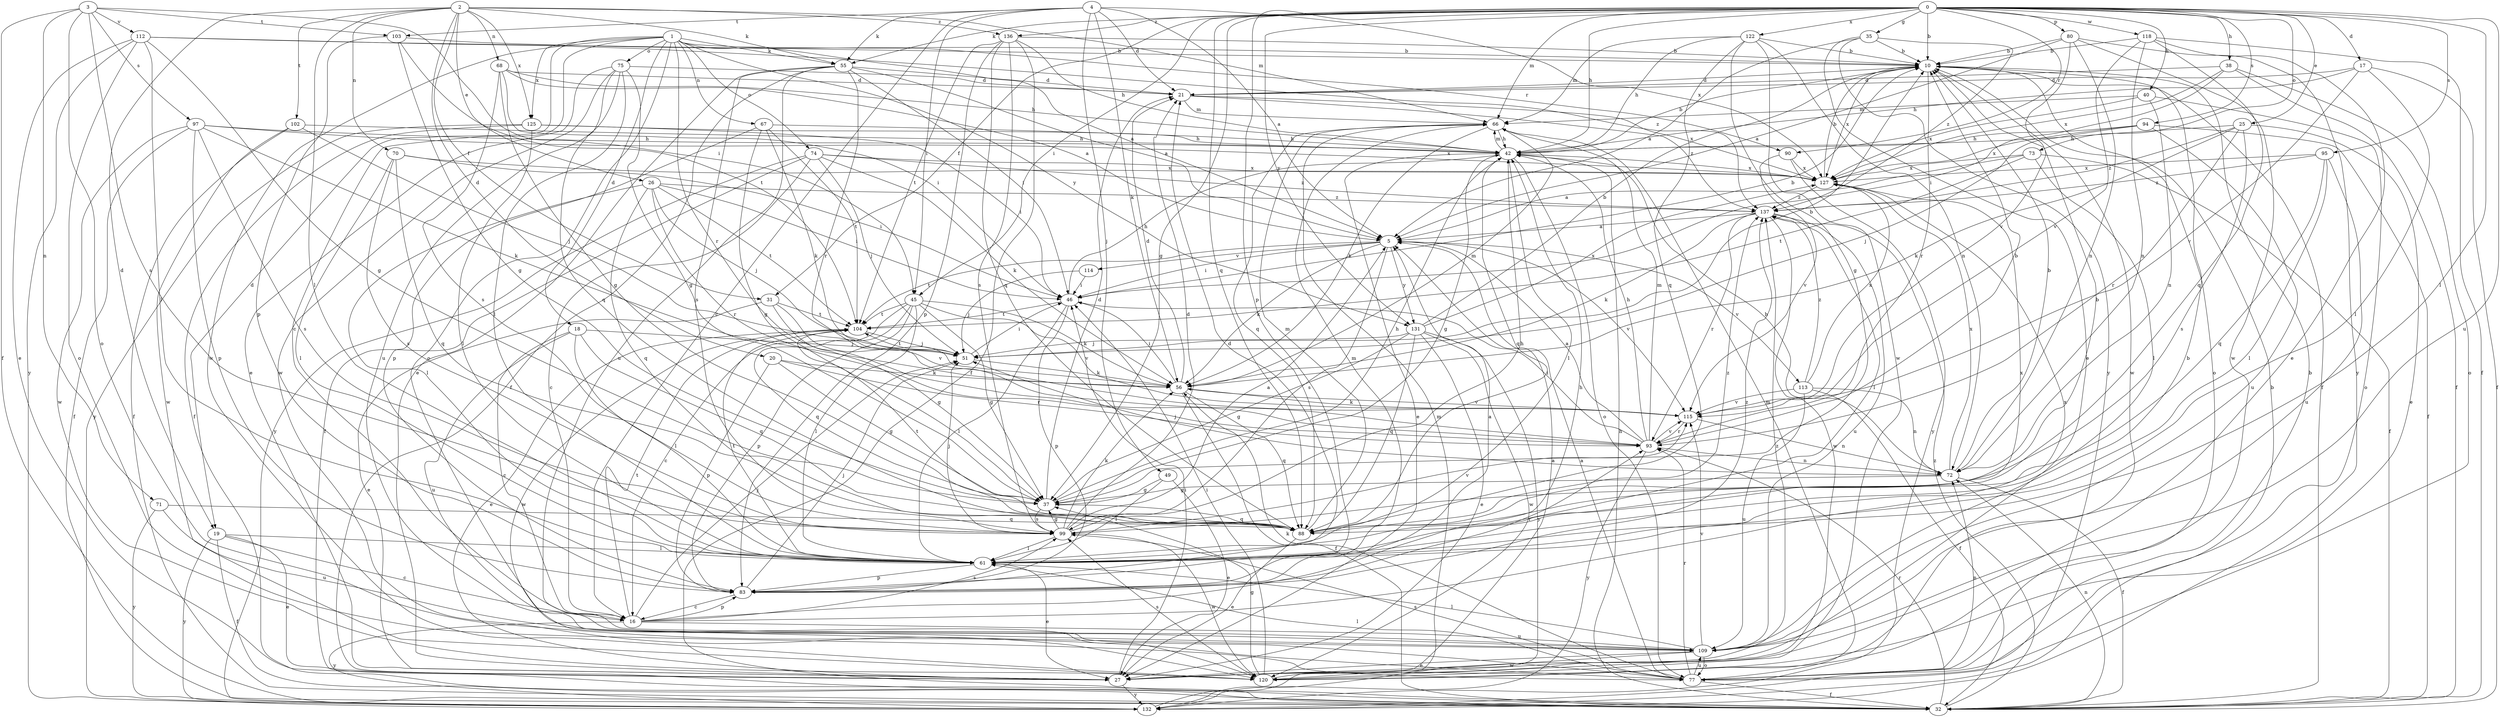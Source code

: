 strict digraph  {
0;
1;
2;
3;
4;
5;
10;
16;
17;
18;
19;
20;
21;
25;
26;
27;
31;
32;
35;
37;
38;
40;
42;
45;
46;
49;
51;
55;
56;
61;
66;
67;
68;
70;
71;
72;
73;
74;
75;
77;
80;
83;
88;
90;
93;
94;
95;
97;
99;
102;
103;
104;
109;
112;
113;
114;
115;
118;
120;
122;
125;
127;
131;
132;
136;
137;
0 -> 10  [label=b];
0 -> 17  [label=d];
0 -> 25  [label=e];
0 -> 31  [label=f];
0 -> 35  [label=g];
0 -> 37  [label=g];
0 -> 38  [label=h];
0 -> 40  [label=h];
0 -> 42  [label=h];
0 -> 45  [label=i];
0 -> 55  [label=k];
0 -> 61  [label=l];
0 -> 66  [label=m];
0 -> 73  [label=o];
0 -> 80  [label=p];
0 -> 83  [label=p];
0 -> 88  [label=q];
0 -> 90  [label=r];
0 -> 94  [label=s];
0 -> 95  [label=s];
0 -> 109  [label=u];
0 -> 118  [label=w];
0 -> 122  [label=x];
0 -> 131  [label=y];
0 -> 136  [label=z];
1 -> 5  [label=a];
1 -> 16  [label=c];
1 -> 18  [label=d];
1 -> 19  [label=d];
1 -> 55  [label=k];
1 -> 67  [label=n];
1 -> 74  [label=o];
1 -> 75  [label=o];
1 -> 77  [label=o];
1 -> 90  [label=r];
1 -> 93  [label=r];
1 -> 120  [label=w];
1 -> 125  [label=x];
1 -> 131  [label=y];
2 -> 19  [label=d];
2 -> 20  [label=d];
2 -> 26  [label=e];
2 -> 31  [label=f];
2 -> 55  [label=k];
2 -> 61  [label=l];
2 -> 66  [label=m];
2 -> 68  [label=n];
2 -> 70  [label=n];
2 -> 102  [label=t];
2 -> 125  [label=x];
2 -> 136  [label=z];
3 -> 32  [label=f];
3 -> 45  [label=i];
3 -> 71  [label=n];
3 -> 77  [label=o];
3 -> 97  [label=s];
3 -> 99  [label=s];
3 -> 103  [label=t];
3 -> 112  [label=v];
4 -> 5  [label=a];
4 -> 16  [label=c];
4 -> 21  [label=d];
4 -> 45  [label=i];
4 -> 49  [label=j];
4 -> 55  [label=k];
4 -> 56  [label=k];
4 -> 103  [label=t];
4 -> 127  [label=x];
5 -> 46  [label=i];
5 -> 56  [label=k];
5 -> 99  [label=s];
5 -> 104  [label=t];
5 -> 113  [label=v];
5 -> 114  [label=v];
5 -> 115  [label=v];
5 -> 131  [label=y];
10 -> 21  [label=d];
10 -> 32  [label=f];
10 -> 77  [label=o];
10 -> 93  [label=r];
10 -> 120  [label=w];
10 -> 127  [label=x];
16 -> 42  [label=h];
16 -> 51  [label=j];
16 -> 83  [label=p];
16 -> 99  [label=s];
16 -> 104  [label=t];
16 -> 109  [label=u];
16 -> 127  [label=x];
16 -> 132  [label=y];
17 -> 21  [label=d];
17 -> 32  [label=f];
17 -> 42  [label=h];
17 -> 61  [label=l];
17 -> 115  [label=v];
18 -> 16  [label=c];
18 -> 51  [label=j];
18 -> 61  [label=l];
18 -> 88  [label=q];
18 -> 109  [label=u];
19 -> 16  [label=c];
19 -> 27  [label=e];
19 -> 32  [label=f];
19 -> 61  [label=l];
19 -> 132  [label=y];
20 -> 37  [label=g];
20 -> 56  [label=k];
20 -> 83  [label=p];
20 -> 93  [label=r];
21 -> 66  [label=m];
21 -> 127  [label=x];
21 -> 137  [label=z];
25 -> 27  [label=e];
25 -> 42  [label=h];
25 -> 56  [label=k];
25 -> 93  [label=r];
25 -> 99  [label=s];
25 -> 137  [label=z];
26 -> 46  [label=i];
26 -> 51  [label=j];
26 -> 61  [label=l];
26 -> 88  [label=q];
26 -> 93  [label=r];
26 -> 104  [label=t];
26 -> 137  [label=z];
27 -> 46  [label=i];
27 -> 132  [label=y];
27 -> 137  [label=z];
31 -> 27  [label=e];
31 -> 37  [label=g];
31 -> 104  [label=t];
31 -> 115  [label=v];
32 -> 42  [label=h];
32 -> 72  [label=n];
32 -> 93  [label=r];
32 -> 137  [label=z];
35 -> 5  [label=a];
35 -> 10  [label=b];
35 -> 27  [label=e];
35 -> 132  [label=y];
35 -> 137  [label=z];
37 -> 21  [label=d];
37 -> 42  [label=h];
37 -> 88  [label=q];
37 -> 99  [label=s];
38 -> 21  [label=d];
38 -> 32  [label=f];
38 -> 46  [label=i];
38 -> 77  [label=o];
38 -> 127  [label=x];
40 -> 66  [label=m];
40 -> 72  [label=n];
40 -> 77  [label=o];
40 -> 127  [label=x];
42 -> 10  [label=b];
42 -> 27  [label=e];
42 -> 37  [label=g];
42 -> 61  [label=l];
42 -> 66  [label=m];
42 -> 77  [label=o];
42 -> 88  [label=q];
42 -> 127  [label=x];
45 -> 16  [label=c];
45 -> 37  [label=g];
45 -> 56  [label=k];
45 -> 61  [label=l];
45 -> 83  [label=p];
45 -> 88  [label=q];
45 -> 104  [label=t];
45 -> 115  [label=v];
46 -> 10  [label=b];
46 -> 42  [label=h];
46 -> 61  [label=l];
46 -> 83  [label=p];
46 -> 104  [label=t];
49 -> 27  [label=e];
49 -> 37  [label=g];
49 -> 61  [label=l];
51 -> 10  [label=b];
51 -> 46  [label=i];
51 -> 56  [label=k];
51 -> 104  [label=t];
55 -> 5  [label=a];
55 -> 21  [label=d];
55 -> 27  [label=e];
55 -> 32  [label=f];
55 -> 46  [label=i];
55 -> 93  [label=r];
55 -> 99  [label=s];
55 -> 109  [label=u];
56 -> 21  [label=d];
56 -> 32  [label=f];
56 -> 46  [label=i];
56 -> 66  [label=m];
56 -> 88  [label=q];
56 -> 115  [label=v];
61 -> 27  [label=e];
61 -> 83  [label=p];
61 -> 104  [label=t];
61 -> 127  [label=x];
66 -> 42  [label=h];
66 -> 56  [label=k];
66 -> 88  [label=q];
67 -> 37  [label=g];
67 -> 42  [label=h];
67 -> 56  [label=k];
67 -> 83  [label=p];
67 -> 104  [label=t];
68 -> 5  [label=a];
68 -> 21  [label=d];
68 -> 37  [label=g];
68 -> 42  [label=h];
68 -> 46  [label=i];
68 -> 99  [label=s];
70 -> 46  [label=i];
70 -> 61  [label=l];
70 -> 88  [label=q];
70 -> 99  [label=s];
70 -> 127  [label=x];
71 -> 88  [label=q];
71 -> 109  [label=u];
71 -> 132  [label=y];
72 -> 10  [label=b];
72 -> 32  [label=f];
72 -> 37  [label=g];
72 -> 42  [label=h];
72 -> 51  [label=j];
72 -> 127  [label=x];
73 -> 5  [label=a];
73 -> 32  [label=f];
73 -> 61  [label=l];
73 -> 104  [label=t];
73 -> 127  [label=x];
74 -> 16  [label=c];
74 -> 32  [label=f];
74 -> 51  [label=j];
74 -> 56  [label=k];
74 -> 127  [label=x];
74 -> 132  [label=y];
74 -> 137  [label=z];
75 -> 21  [label=d];
75 -> 27  [label=e];
75 -> 37  [label=g];
75 -> 61  [label=l];
75 -> 88  [label=q];
75 -> 109  [label=u];
75 -> 120  [label=w];
77 -> 5  [label=a];
77 -> 10  [label=b];
77 -> 32  [label=f];
77 -> 56  [label=k];
77 -> 61  [label=l];
77 -> 66  [label=m];
77 -> 72  [label=n];
77 -> 93  [label=r];
77 -> 99  [label=s];
77 -> 109  [label=u];
80 -> 5  [label=a];
80 -> 10  [label=b];
80 -> 72  [label=n];
80 -> 115  [label=v];
80 -> 120  [label=w];
80 -> 132  [label=y];
83 -> 5  [label=a];
83 -> 16  [label=c];
83 -> 21  [label=d];
83 -> 51  [label=j];
83 -> 66  [label=m];
83 -> 93  [label=r];
83 -> 137  [label=z];
88 -> 10  [label=b];
88 -> 27  [label=e];
88 -> 66  [label=m];
88 -> 104  [label=t];
88 -> 137  [label=z];
90 -> 115  [label=v];
90 -> 127  [label=x];
90 -> 132  [label=y];
93 -> 5  [label=a];
93 -> 10  [label=b];
93 -> 42  [label=h];
93 -> 46  [label=i];
93 -> 66  [label=m];
93 -> 72  [label=n];
93 -> 115  [label=v];
93 -> 132  [label=y];
94 -> 32  [label=f];
94 -> 42  [label=h];
94 -> 51  [label=j];
94 -> 109  [label=u];
94 -> 127  [label=x];
95 -> 61  [label=l];
95 -> 88  [label=q];
95 -> 109  [label=u];
95 -> 127  [label=x];
95 -> 137  [label=z];
97 -> 32  [label=f];
97 -> 42  [label=h];
97 -> 56  [label=k];
97 -> 83  [label=p];
97 -> 99  [label=s];
97 -> 120  [label=w];
97 -> 127  [label=x];
99 -> 5  [label=a];
99 -> 21  [label=d];
99 -> 37  [label=g];
99 -> 42  [label=h];
99 -> 51  [label=j];
99 -> 56  [label=k];
99 -> 61  [label=l];
99 -> 115  [label=v];
99 -> 120  [label=w];
102 -> 32  [label=f];
102 -> 42  [label=h];
102 -> 51  [label=j];
102 -> 120  [label=w];
103 -> 10  [label=b];
103 -> 37  [label=g];
103 -> 83  [label=p];
103 -> 104  [label=t];
104 -> 27  [label=e];
104 -> 51  [label=j];
104 -> 120  [label=w];
109 -> 10  [label=b];
109 -> 27  [label=e];
109 -> 61  [label=l];
109 -> 77  [label=o];
109 -> 115  [label=v];
109 -> 120  [label=w];
112 -> 10  [label=b];
112 -> 27  [label=e];
112 -> 37  [label=g];
112 -> 61  [label=l];
112 -> 77  [label=o];
112 -> 132  [label=y];
112 -> 137  [label=z];
113 -> 32  [label=f];
113 -> 72  [label=n];
113 -> 109  [label=u];
113 -> 115  [label=v];
113 -> 127  [label=x];
113 -> 137  [label=z];
114 -> 46  [label=i];
114 -> 51  [label=j];
115 -> 56  [label=k];
115 -> 72  [label=n];
115 -> 93  [label=r];
118 -> 10  [label=b];
118 -> 27  [label=e];
118 -> 32  [label=f];
118 -> 72  [label=n];
118 -> 88  [label=q];
118 -> 115  [label=v];
120 -> 5  [label=a];
120 -> 37  [label=g];
120 -> 46  [label=i];
120 -> 99  [label=s];
122 -> 10  [label=b];
122 -> 37  [label=g];
122 -> 42  [label=h];
122 -> 66  [label=m];
122 -> 72  [label=n];
122 -> 88  [label=q];
122 -> 120  [label=w];
125 -> 32  [label=f];
125 -> 42  [label=h];
125 -> 46  [label=i];
125 -> 61  [label=l];
125 -> 132  [label=y];
127 -> 10  [label=b];
127 -> 137  [label=z];
131 -> 10  [label=b];
131 -> 27  [label=e];
131 -> 37  [label=g];
131 -> 51  [label=j];
131 -> 88  [label=q];
131 -> 120  [label=w];
131 -> 127  [label=x];
131 -> 132  [label=y];
132 -> 10  [label=b];
132 -> 66  [label=m];
136 -> 10  [label=b];
136 -> 32  [label=f];
136 -> 42  [label=h];
136 -> 83  [label=p];
136 -> 88  [label=q];
136 -> 99  [label=s];
136 -> 104  [label=t];
137 -> 5  [label=a];
137 -> 56  [label=k];
137 -> 61  [label=l];
137 -> 93  [label=r];
137 -> 109  [label=u];
137 -> 120  [label=w];
}
